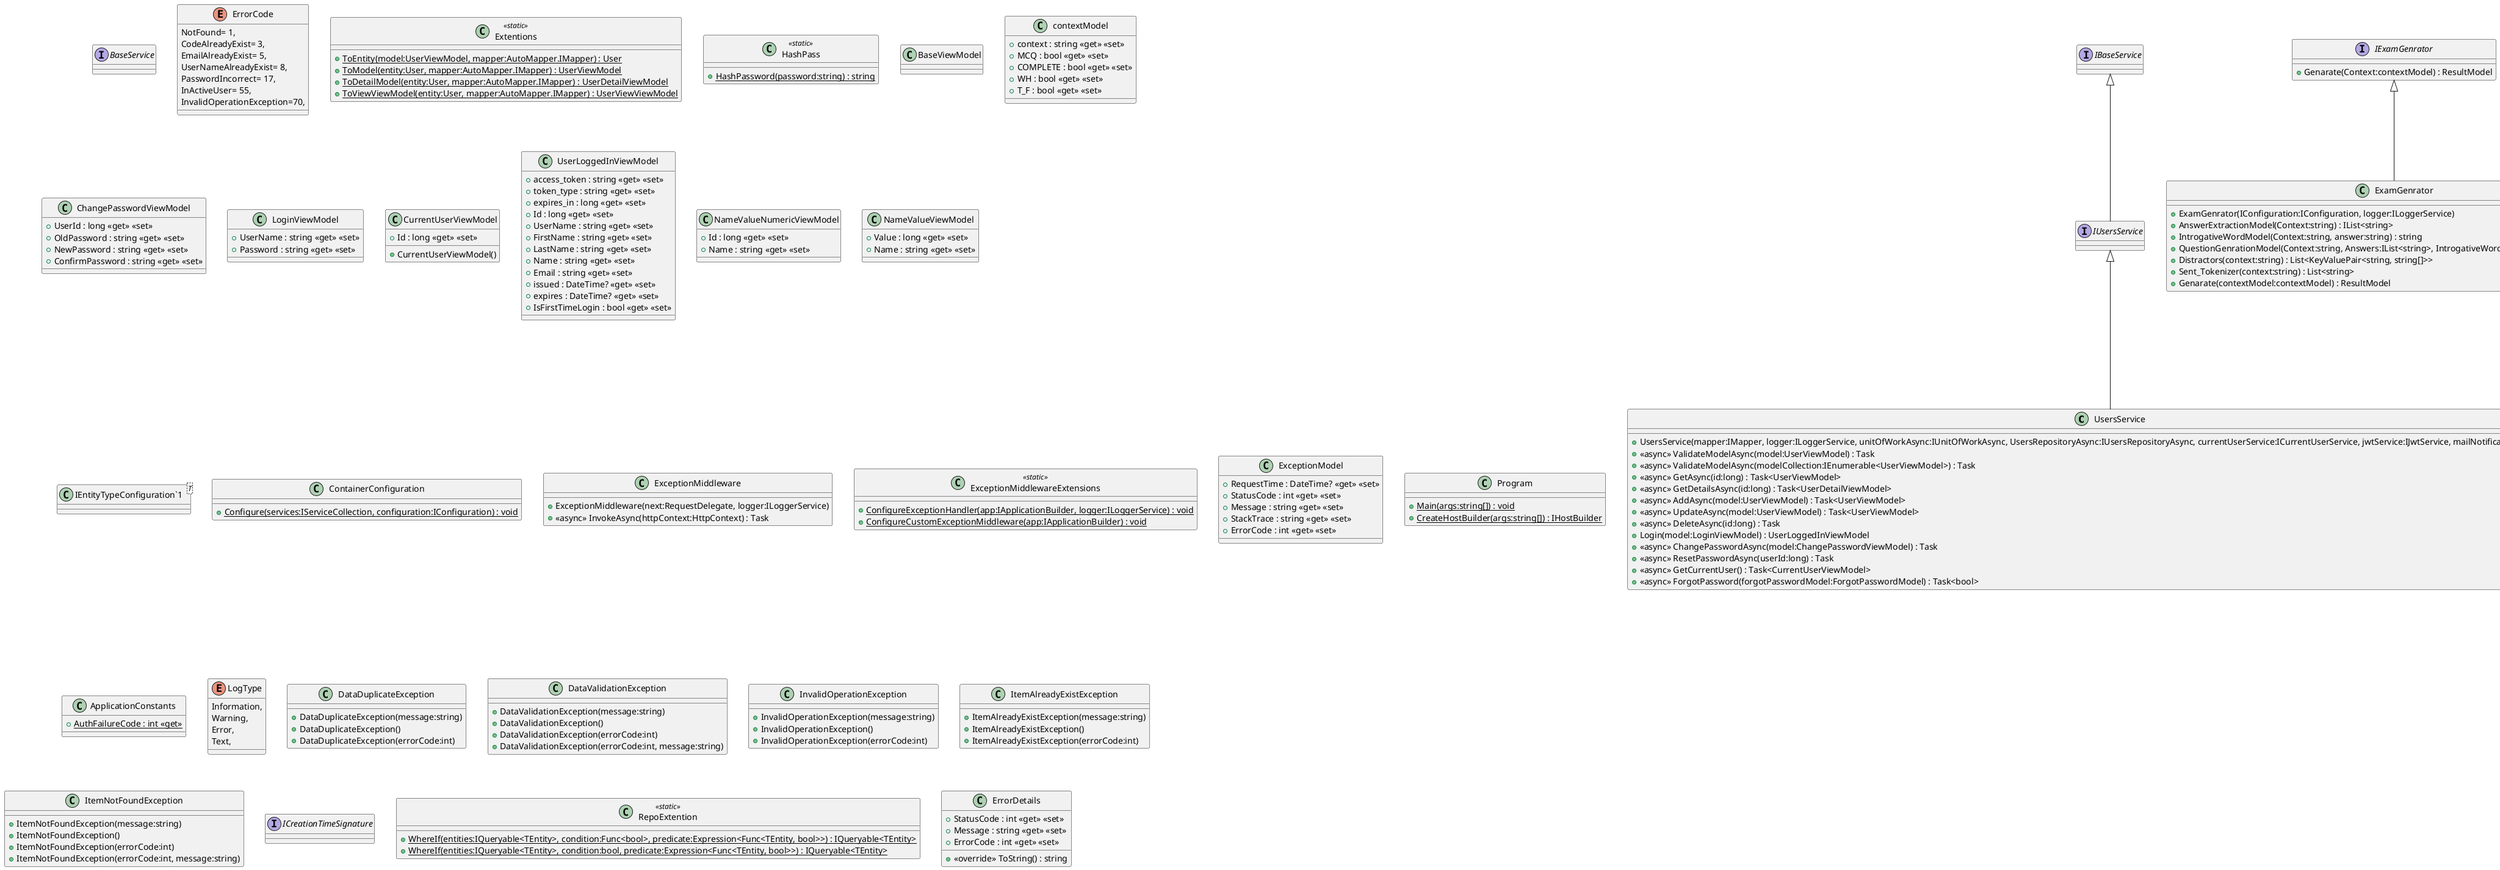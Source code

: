 @startuml

class UsersService {
    + UsersService(mapper:IMapper, logger:ILoggerService, unitOfWorkAsync:IUnitOfWorkAsync, UsersRepositoryAsync:IUsersRepositoryAsync, currentUserService:ICurrentUserService, jwtService:IJwtService, mailNotification:IMailNotification)
    + <<async>> ValidateModelAsync(model:UserViewModel) : Task
    + <<async>> ValidateModelAsync(modelCollection:IEnumerable<UserViewModel>) : Task
    + <<async>> GetAsync(id:long) : Task<UserViewModel>
    + <<async>> GetDetailsAsync(id:long) : Task<UserDetailViewModel>
    + <<async>> AddAsync(model:UserViewModel) : Task<UserViewModel>
    + <<async>> UpdateAsync(model:UserViewModel) : Task<UserViewModel>
    + <<async>> DeleteAsync(id:long) : Task
    + Login(model:LoginViewModel) : UserLoggedInViewModel
    + <<async>> ChangePasswordAsync(model:ChangePasswordViewModel) : Task
    + <<async>> ResetPasswordAsync(userId:long) : Task
    + <<async>> GetCurrentUser() : Task<CurrentUserViewModel>
    + <<async>> ForgotPassword(forgotPasswordModel:ForgotPasswordModel) : Task<bool>
}
IUsersService <|-- UsersService

class ExamGenrator {
    + ExamGenrator(IConfiguration:IConfiguration, logger:ILoggerService)
    + AnswerExtractionModel(Context:string) : IList<string>
    + IntrogativeWordModel(Context:string, answer:string) : string
    + QuestionGenrationModel(Context:string, Answers:IList<string>, IntrogativeWords:IList<string>) : IList<string>
    + Distractors(context:string) : List<KeyValuePair<string, string[]>>
    + Sent_Tokenizer(context:string) : List<string>
    + Genarate(contextModel:contextModel) : ResultModel
}
IExamGenrator <|-- ExamGenrator

interface BaseService {
}

class CurrentUserService {
    + CurrentUserService(httpContext:IHttpContextAccessor)
    + CurrentUserId : long? <<get>>
}
ICurrentUserService <|-- CurrentUserService

class JwtService {
    + <<const>> SecretKey : string = "JIOBLi6eVjBpvGtWBgJzjWd2QH0sOn5tI8rIFXSHKijXWEt/3J2jFYL79DQ1vKu+EtTYgYkwTluFRDdtF41yAQ=="
    + GenerateJWTToken(id:string, permissions:string, expire_in_Minutes:int) : string
    + GetPrincipal(token:string) : ClaimsPrincipal
    + GetPermissions(token:string) : List<int>
}
IJwtService <|-- JwtService

class LoggerService {
    + LoggerService(httpContext:IHttpContextAccessor)
    + Log(content:string, type:LogType, customFileName:string) : void
    + LogError(content:string) : void
    + LogError(ex:Exception) : void
    + LogInfo(content:string, customFileName:string) : void
    + LogText(content:string, customFileName:string) : void
    + LogWarning(content:string, customFileName:string) : void
}
ILoggerService <|-- LoggerService

class MailNotificationService {
    + MailNotificationService(config:IConfiguration)
    + <<async>> SendMail(to:string, cc:string, bcc:string, subject:string, body:string) : Task<bool>
    + <<async>> SendMail(to:List<string>, cc:List<string>, bcc:List<string>, subject:string, body:string) : Task<bool>
}
IMailNotification <|-- MailNotificationService

enum ErrorCode {
    NotFound= 1,
    CodeAlreadyExist= 3,
    EmailAlreadyExist= 5,
    UserNameAlreadyExist= 8,
    PasswordIncorrect= 17,
    InActiveUser= 55,
    InvalidOperationException=70,
}

class Extentions <<static>> {
    + {static} ToEntity(model:UserViewModel, mapper:AutoMapper.IMapper) : User
    + {static} ToModel(entity:User, mapper:AutoMapper.IMapper) : UserViewModel
    + {static} ToDetailModel(entity:User, mapper:AutoMapper.IMapper) : UserDetailViewModel
    + {static} ToViewViewModel(entity:User, mapper:AutoMapper.IMapper) : UserViewViewModel
}

class Profile {
    + Profile()
}
Profile --> "ApplicationBuilder" IApplicationBuilder

class ApplicationGlobalConfig <<static>> {
    + {static} EnableSeedOnMigration : bool <<get>> <<set>>
}
class Schema <<static>> {
    + {static} DefaultSchema : string <<get>>
    + {static} UserManagementSchema : string <<get>>
}
ApplicationGlobalConfig +-- Schema

interface IJwtService {
}

class HashPass <<static>> {
    + {static} HashPassword(password:string) : string
}

interface IUsersRepositoryAsync {
}
class "IBaseServiceRepositoryAsync`2"<T1,T2> {
}

interface "IBaseServiceRepository`2"<TEntity,TPrimeryKey> {
}
class "IBaseFrameworkRepository`2"<T1,T2> {
}
class "IEntityIdentity`1"<T> {
}
"IBaseFrameworkRepository`2" "<TEntity,TPrimeryKey>" <|-- "IBaseServiceRepository`2"

interface "IBaseServiceRepositoryAsync`2"<TEntity,TPrimeryKey> {
}
class "IBaseFrameworkRepositoryAsync`2"<T1,T2> {
}
class "IEntityIdentity`1"<T> {
}
"IBaseFrameworkRepositoryAsync`2" "<TEntity,TPrimeryKey>" <|-- "IBaseServiceRepositoryAsync`2"

interface IBaseService {
}

interface IExamGenrator {
    + Genarate(Context:contextModel) : ResultModel
}

interface IUsersService {
}
IBaseService <|-- IUsersService

class BaseViewModel {
}

class contextModel {
    + context : string <<get>> <<set>>
    + MCQ : bool <<get>> <<set>>
    + COMPLETE : bool <<get>> <<set>>
    + WH : bool <<get>> <<set>>
    + T_F : bool <<get>> <<set>>
}

class ResultModel {
}
class "IList`1"<T> {
}
ResultModel --> "QuestionsAnswers<KeyValuePair< string, string>>" "IList`1"

class ChangePasswordViewModel {
    + UserId : long <<get>> <<set>>
    + OldPassword : string <<get>> <<set>>
    + NewPassword : string <<get>> <<set>>
    + ConfirmPassword : string <<get>> <<set>>
}

class LoginViewModel {
    + UserName : string <<get>> <<set>>
    + Password : string <<get>> <<set>>
}

class CurrentUserViewModel {
    + CurrentUserViewModel()
    + Id : long <<get>> <<set>>
}

class UserDetailViewModel {
    + UserDetailViewModel()
    + Id : long <<get>> <<set>>
    + FirstModificationDate : DateTime? <<get>> <<set>>
    + LastModificationDate : DateTime? <<get>> <<set>>
    + CreatedByUserId : long? <<get>> <<set>>
    + FirstModifiedByUserId : long? <<get>> <<set>>
    + LastModifiedByUserId : long? <<get>> <<set>>
    + IsDeleted : bool <<get>> <<set>>
    + DeletionDate : DateTime? <<get>> <<set>>
    + DeletedByUserId : long? <<get>> <<set>>
    + MustDeletedPhysical : bool? <<get>> <<set>>
    + Email : string <<get>> <<set>>
}
class "Nullable`1"<T> {
}
UserDetailViewModel --> "CreationDate" DateTime
UserDetailViewModel --> "IsActive<System.Boolean>" "Nullable`1"


class UserLoggedInViewModel {
    + access_token : string <<get>> <<set>>
    + token_type : string <<get>> <<set>>
    + expires_in : long <<get>> <<set>>
    + Id : long <<get>> <<set>>
    + UserName : string <<get>> <<set>>
    + FirstName : string <<get>> <<set>>
    + LastName : string <<get>> <<set>>
    + Name : string <<get>> <<set>>
    + Email : string <<get>> <<set>>
    + issued : DateTime? <<get>> <<set>>
    + expires : DateTime? <<get>> <<set>>
    + IsFirstTimeLogin : bool <<get>> <<set>>
}

class UserViewModel {
    + UserViewModel()
    + Id : long <<get>> <<set>>
    + FirstModificationDate : DateTime? <<get>> <<set>>
    + LastModificationDate : DateTime? <<get>> <<set>>
    + CreatedByUserId : long? <<get>> <<set>>
    + FirstModifiedByUserId : long? <<get>> <<set>>
    + LastModifiedByUserId : long? <<get>> <<set>>
    + IsDeleted : bool <<get>> <<set>>
    + DeletionDate : DateTime? <<get>> <<set>>
    + DeletedByUserId : long? <<get>> <<set>>
    + MustDeletedPhysical : bool? <<get>> <<set>>
    + Email : string <<get>> <<set>>
}
class "Nullable`1"<T> {
}
UserViewModel --> "CreationDate" DateTime
UserViewModel --> "IsActive<System.Boolean>" "Nullable`1"

class UserViewViewModel {
    + UserViewViewModel()
    + Id : long <<get>> <<set>>
    + FirstModificationDate : DateTime? <<get>> <<set>>
    + LastModificationDate : DateTime? <<get>> <<set>>
    + CreatedByUserId : long? <<get>> <<set>>
    + FirstModifiedByUserId : long? <<get>> <<set>>
    + LastModifiedByUserId : long? <<get>> <<set>>
    + IsDeleted : bool <<get>> <<set>>
    + DeletionDate : DateTime? <<get>> <<set>>
    + DeletedByUserId : long? <<get>> <<set>>
    + MustDeletedPhysical : bool? <<get>> <<set>>
}
class "Nullable`1"<T> {
}
UserViewViewModel --> "CreationDate" DateTime
UserViewViewModel --> "IsActive<System.Boolean>" "Nullable`1"

class "GenericCollectionViewModel`1"<TViewModel> {
    + GenericCollectionViewModel()
    + GenericCollectionViewModel(collection:IList<TViewModel>, totalCount:long, pageIndex:int?, pageSize:int?)
    + TotalCount : long <<get>> <<set>>
    + PageIndex : int? <<get>> <<set>>
    + PageSize : int? <<get>> <<set>>
}
class "IList`1"<T> {
}
"GenericCollectionViewModel`1" --> "Collection<TViewModel>" "IList`1"

class NameValueNumericViewModel {
    + Id : long <<get>> <<set>>
    + Name : string <<get>> <<set>>
}
class NameValueViewModel {
    + Value : long <<get>> <<set>>
    + Name : string <<get>> <<set>>
}

class EGServiceContext {
    + EGServiceContext(options:DbContextOptions)
}
class "DbSet`1"<T> {
}
DbContext <|-- EGServiceContext
EGServiceContext --> "Users<User>" "DbSet`1"

class UserMap {
    + Configure(builder:EntityTypeBuilder<User>) : void
}
class "IEntityTypeConfiguration`1"<T> {
}
class "List`1"<T> {
}
UserMap --> "Users<User>" "List`1"

class "BaseServiceRepository`2"<TEntity,TPrimeryKey> {
    + BaseServiceRepository(context:EGServiceContext, currentUserService:ICurrentUserService)
}
class "BaseFrameworkRepository`2"<T1,T2> {
}
class "IBaseServiceRepository`2"<T1,T2> {
}
class "IEntityIdentity`1"<T> {
}
"BaseFrameworkRepository`2" "<TEntity,TPrimeryKey>" <|-- "BaseServiceRepository`2"
"IBaseServiceRepository`2" "<TEntity,TPrimeryKey>" <|-- "BaseServiceRepository`2"

class "BaseServiceRepositoryAsync`2"<TEntity,TPrimeryKey> {
    + BaseServiceRepositoryAsync(context:EGServiceContext, currentUserService:ICurrentUserService)
}
class "BaseFrameworkRepositoryAsync`2"<T1,T2> {
}
class "IBaseServiceRepositoryAsync`2"<T1,T2> {
}
class "IEntityIdentity`1"<T> {
}
"BaseFrameworkRepositoryAsync`2" "<TEntity,TPrimeryKey>" <|-- "BaseServiceRepositoryAsync`2"
"IBaseServiceRepositoryAsync`2" "<TEntity,TPrimeryKey>" <|-- "BaseServiceRepositoryAsync`2"

class UsersRepositoryAsync {
    + UsersRepositoryAsync(context:EGServiceContext, currentUserService:ICurrentUserService)
    + Login(userName:string) : User
}
class "BaseServiceRepositoryAsync`2"<T1,T2> {
}
IUsersRepositoryAsync <|-- UsersRepositoryAsync

class UnitOfWork {
    + UnitOfWork(context:EGServiceContext)
    + Commit() : int
}
IUnitOfWork <|-- UnitOfWork

class UnitOfWorkAsync {
    + UnitOfWorkAsync(context:EGServiceContext)
    + <<async>> CommitAsync() : Task<int>
}
IUnitOfWorkAsync <|-- UnitOfWorkAsync

class UserSeed {
}
class "List`1"<T> {
}
UserSeed --> "SeedList<User>" "List`1"

class ContainerConfiguration {
    + {static} Configure(services:IServiceCollection, configuration:IConfiguration) : void
}

class User {
    + User()
    + Id : long <<get>> <<set>>
    + FirstModificationDate : DateTime? <<get>> <<set>>
    + LastModificationDate : DateTime? <<get>> <<set>>
    + CreatedByUserId : long? <<get>> <<set>>
    + FirstModifiedByUserId : long? <<get>> <<set>>
    + LastModifiedByUserId : long? <<get>> <<set>>
    + IsDeleted : bool <<get>> <<set>>
    + DeletionDate : DateTime? <<get>> <<set>>
    + DeletedByUserId : long? <<get>> <<set>>
    + MustDeletedPhysical : bool? <<get>> <<set>>
    + Email : string <<get>> <<set>>
}
class "IEntityIdentity`1"<T> {
}
class "Nullable`1"<T> {
}
"IEntityIdentity`1" "<long>" <|-- User
IDateTimeSignature <|-- User
IDeletionSignature <|-- User
User --> "CreationDate" DateTime
User --> "IsActive<System.Boolean>" "Nullable`1"

class AuthFailureResult {
    + AuthFailureResult(reasonPhrase:string, response:HttpResponse)
    + ReasonPhrase : string <<get>>
    + ExecuteAsync(cancellationToken:CancellationToken) : Task<HttpResponse>
    + ExecuteResultAsync(context:ActionContext) : Task
}
IActionResult <|-- AuthFailureResult
AuthFailureResult --> "Request" HttpResponse

class JwtAuthentication {
    + JwtAuthentication()
    + OnActionExecuted(context:ActionExecutedContext) : void
    + OnActionExecuting(context:ActionExecutingContext) : void
    + Realm : string <<get>> <<set>>
    + AllowMultiple : bool <<get>>
    + AuthenticationSchemes : string <<get>> <<set>>
    + Policy : string <<get>> <<set>>
    + Roles : string <<get>> <<set>>
}
Attribute <|-- JwtAuthentication
IActionFilter <|-- JwtAuthentication

class UnauthorizedResult {
    + UnauthorizedResult(authHeaderValue:AuthenticationHeaderValue, innerResult:IActionResult)
    + ExecuteResultAsync(context:ActionContext) : Task
}
IActionResult <|-- UnauthorizedResult
UnauthorizedResult --> "AuthHeaderValue" AuthenticationHeaderValue
UnauthorizedResult --> "InnerResult" IActionResult

class BaseAPIController {
}
ControllerBase <|-- BaseAPIController

class UsersController {
    + UsersController(UsersService:IUsersService)
    + <<async>> GetAsync(id:long) : Task<UserViewModel>
    + <<async>> AddAsync(model:UserViewModel) : Task<UserViewModel>
    + <<async>> UpdateAsync(model:UserViewModel) : Task<UserViewModel>
    + <<async>> DeleteAsync(id:long) : Task
    + LoginInternal(model:LoginViewModel) : IActionResult
    + <<async>> ChangePasswordAsync(model:ChangePasswordViewModel) : Task<IActionResult>
    + <<async>> ResetPasswordAsync(userId:long) : Task<IActionResult>
    + <<async>> GetCurrentUser() : Task<CurrentUserViewModel>
    + <<async>> ForgotPassword(forgotPasswordModel:ForgotPasswordModel) : Task<bool>
    + <<async>> GetDetails(id:long) : Task<UserDetailViewModel>
}
ControllerBase <|-- UsersController

class ExamGenratorController {
    + ExamGenratorController(examGenrator:IExamGenrator)
    + Genarate(context:contextModel) : ResultModel
}
ControllerBase <|-- ExamGenratorController

class HttpResponseExceptionFilter {
    + HttpResponseExceptionFilter()
    + Order : int <<get>>
    + OnActionExecuting(context:ActionExecutingContext) : void
    + OnActionExecuted(context:ActionExecutedContext) : void
}
IActionFilter <|-- HttpResponseExceptionFilter
IOrderedFilter <|-- HttpResponseExceptionFilter

class ExceptionMiddleware {
    + ExceptionMiddleware(next:RequestDelegate, logger:ILoggerService)
    + <<async>> InvokeAsync(httpContext:HttpContext) : Task
}

class ExceptionMiddlewareExtensions <<static>> {
    + {static} ConfigureExceptionHandler(app:IApplicationBuilder, logger:ILoggerService) : void
    + {static} ConfigureCustomExceptionMiddleware(app:IApplicationBuilder) : void
}

class ExceptionModel {
    + RequestTime : DateTime? <<get>> <<set>>
    + StatusCode : int <<get>> <<set>>
    + Message : string <<get>> <<set>>
    + StackTrace : string <<get>> <<set>>
    + ErrorCode : int <<get>> <<set>>
}

class Program {
    + {static} Main(args:string[]) : void
    + {static} CreateHostBuilder(args:string[]) : IHostBuilder
}

class Startup {
    + Startup(configuration:IConfiguration)
    + ConfigureServices(services:IServiceCollection) : void
    + Configure(app:IApplicationBuilder, env:IWebHostEnvironment, logger:ILoggerService, backgroundJobClient:IBackgroundJobClient, recurringJobManager:IRecurringJobManager, serviceProvider:IServiceProvider) : void
}
Startup --> "Configuration" IConfiguration

class ApplicationConstants {
    + {static} AuthFailureCode : int <<get>>
}

enum LogType {
    Information,
    Warning,
    Error,
    Text,
}

class BaseException {
    + BaseException()
    + BaseException(message:string)
    + BaseException(message:string, innerException:Exception)
    + BaseException(errorCode:int)
    + BaseException(errorCode:int, message:string)
    + ErrorCode : int <<get>> <<set>>
}
ApplicationException <|-- BaseException

class DataDuplicateException {
    + DataDuplicateException(message:string)
    + DataDuplicateException()
    + DataDuplicateException(errorCode:int)
}

class DataValidationException {
    + DataValidationException(message:string)
    + DataValidationException()
    + DataValidationException(errorCode:int)
    + DataValidationException(errorCode:int, message:string)
}

class HttpResponseException {
    + Status : int <<get>> <<set>> = 500
    + Value : object <<get>> <<set>>
}
Exception <|-- HttpResponseException

class InvalidOperationException {
    + InvalidOperationException(message:string)
    + InvalidOperationException()
    + InvalidOperationException(errorCode:int)
}

class ItemAlreadyExistException {
    + ItemAlreadyExistException(message:string)
    + ItemAlreadyExistException()
    + ItemAlreadyExistException(errorCode:int)
}

class ItemNotFoundException {
    + ItemNotFoundException(message:string)
    + ItemNotFoundException()
    + ItemNotFoundException(errorCode:int)
    + ItemNotFoundException(errorCode:int, message:string)
}

interface ICreationTimeSignature {
}

interface IDeletionSignature {
    + IsDeleted : bool <<get>> <<set>>
    + DeletionDate : DateTime? <<get>> <<set>>
    + DeletedByUserId : long? <<get>> <<set>>
    + MustDeletedPhysical : bool? <<get>> <<set>>
}

interface IEntityCreatedUserSignature {
}

interface "IEntityIdentity`1"<TPrimeryKey> {
    + Id : TPrimeryKey <<get>> <<set>>
}

interface IEntityUserSignature {
}
IEntityCreatedUserSignature <|-- IEntityUserSignature

interface ICurrentUserService {
}

interface IMailNotification {
}

interface ILoggerService {
}

class Pagination {
    + PageIndex : int? <<get>> <<set>> = 0
    + PageSize : int? <<get>> <<set>> = 10
    + TotalCount : long? <<get>> <<set>>
    + GetTotalCount : bool <<get>> <<set>> = true
}

class RepoExtention <<static>> {
    + {static} WhereIf(entities:IQueryable<TEntity>, condition:Func<bool>, predicate:Expression<Func<TEntity, bool>>) : IQueryable<TEntity>
    + {static} WhereIf(entities:IQueryable<TEntity>, condition:bool, predicate:Expression<Func<TEntity, bool>>) : IQueryable<TEntity>
}

class RepositoryRequest {
    + RepositoryRequest(repositoryRequest:RepositoryRequest)
    + RepositoryRequest()
    + Sorting : string <<get>> <<set>>
}
class "IList`1"<T> {
}
class "Nullable`1"<T> {
}
RepositoryRequest --> "Pagination" Pagination
RepositoryRequest --> "IncludedNavigationsList<string>" "IList`1"
RepositoryRequest --> "Order<Order>" "Nullable`1"

class "RepositoryRequestConditionFilter`2"<TEntity,TKey> {
    + RepositoryRequestConditionFilter(repositoryRequest:RepositoryRequest)
    + RepositoryRequestConditionFilter()
}
class "Expression`1"<T> {
}
RepositoryRequest <|-- "RepositoryRequestConditionFilter`2"
"RepositoryRequestConditionFilter`2" --> "Query<Func<TEntity, bool>>" "Expression`1"

interface "IBaseFrameworkRepository`2"<TEntity,TPrimeryKey> {
}
class "IEntityIdentity`1"<T> {
}

interface "IBaseFrameworkRepositoryAsync`2"<TEntity,TPrimeryKey> {
}
class "IEntityIdentity`1"<T> {
}
IAsyncDisposable <|-- "IBaseFrameworkRepositoryAsync`2"

interface IUnitOfWork {
}

interface IUnitOfWorkAsync {
}

class ErrorDetails {
    + <<override>> ToString() : string
    + StatusCode : int <<get>> <<set>>
    + Message : string <<get>> <<set>>
    + ErrorCode : int <<get>> <<set>>
}

class "GenericResult`1"<TCollection> {
    + Collection : TCollection <<get>> <<set>>
}
"GenericResult`1" --> "Pagination" Pagination

class "BaseFrameworkRepository`2"<TEntity,TPrimeryKey> {
    + BaseFrameworkRepository(context:DbContext, currentUserService:ICurrentUserService)
    + Dispose() : void
    + <<virtual>> GetCount() : long
    + <<virtual>> GetCount(predicate:Expression<Func<TEntity, bool>>) : long
    + SetIncludedNavigationsList(source:IQueryable<TEntity>, list:IEnumerable<string>) : IQueryable<TEntity>
    + SetSortOrder(source:IQueryable<TEntity>, sortOrder:string) : IQueryable<TEntity>
    + SetPaginationCount(source:IQueryable<TEntity>, pagination:Pagination) : Pagination
    + SetPagination(source:IQueryable<TEntity>, pagination:Pagination) : IQueryable<TEntity>
    + <<virtual>> Get(conditionFilter:RepositoryRequestConditionFilter<TEntity, TPrimeryKey>) : IQueryable<TEntity>
    + <<virtual>> Get(repositoryRequest:RepositoryRequest) : IQueryable<TEntity>
    + <<virtual>> FirstOrDefault(predicate:Expression<Func<TEntity, bool>>, includedNavigationsList:string[]) : TEntity
    + <<virtual>> Get(id:TPrimeryKey) : TEntity
    + <<virtual>> Add(entityCollection:IEnumerable<TEntity>) : IList<TEntity>
    + <<virtual>> Add(entity:TEntity) : TEntity
    + <<virtual>> Update(entityCollection:IEnumerable<TEntity>) : IQueryable<TEntity>
    + <<virtual>> Update(entity:TEntity) : TEntity
    + <<virtual>> Delete(id:TPrimeryKey) : void
    + <<virtual>> Delete(idCollection:IEnumerable<TPrimeryKey>) : void
    + <<virtual>> Delete(entity:TEntity) : void
    + <<virtual>> Delete(entityCollection:IEnumerable<TEntity>) : void
}
class "IBaseFrameworkRepository`2"<T1,T2> {
}
class "IEntityIdentity`1"<T> {
}
IDisposable <|-- "BaseFrameworkRepository`2"
"IBaseFrameworkRepository`2" "<TEntity,TPrimeryKey>" <|-- "BaseFrameworkRepository`2"

class "BaseFrameworkRepositoryAsync`2"<TEntity,TPrimeryKey> {
    + BaseFrameworkRepositoryAsync(context:DbContext, currentUserService:ICurrentUserService)
    + Dispose() : void
    + DisposeAsync() : ValueTask
    + <<virtual>> <<async>> GetCountAsync() : Task<long>
    + <<virtual>> <<async>> GetCountAsync(predicate:Expression<Func<TEntity, bool>>) : Task<long>
    + <<async>> SetIncludedNavigationsListAsync(source:IQueryable<TEntity>, list:IEnumerable<string>) : Task<IQueryable<TEntity>>
    + <<async>> SetSortOrderAsync(source:IQueryable<TEntity>, sortOrder:string) : Task<IQueryable<TEntity>>
    + <<async>> SetPaginationCountAsync(source:IQueryable<TEntity>, pagination:Pagination) : Task<Pagination>
    + <<async>> SetPaginationAsync(source:IQueryable<TEntity>, pagination:Pagination) : Task<IQueryable<TEntity>>
    + <<virtual>> <<async>> GetAsync(conditionFilter:RepositoryRequestConditionFilter<TEntity, TPrimeryKey>) : Task<IQueryable<TEntity>>
    + <<virtual>> <<async>> GetAsync(repositoryRequest:RepositoryRequest) : Task<IQueryable<TEntity>>
    + <<virtual>> <<async>> FirstOrDefaultAsync(predicate:Expression<Func<TEntity, bool>>, includedNavigationsList:string[]) : Task<TEntity>
    + <<virtual>> <<async>> GetAsync(id:TPrimeryKey) : Task<TEntity>
    + <<virtual>> <<async>> AddAsync(entityCollection:IEnumerable<TEntity>) : Task<IList<TEntity>>
    + <<virtual>> <<async>> AddAsync(entity:TEntity) : Task<TEntity>
    + <<virtual>> <<async>> UpdateAsync(entityCollection:IEnumerable<TEntity>) : Task<IQueryable<TEntity>>
    + <<virtual>> <<async>> UpdateAsync(entity:TEntity) : Task<TEntity>
    + <<virtual>> <<async>> DeleteAsync(id:TPrimeryKey) : Task
    + <<virtual>> <<async>> DeleteAsync(idCollection:IEnumerable<TPrimeryKey>) : Task
    + <<virtual>> <<async>> DeleteAsync(entity:TEntity) : Task
    + <<virtual>> <<async>> DeleteAsync(entityCollection:IEnumerable<TEntity>) : Task
    + <<async>> GetAsync(predicate:Expression<Func<TEntity, bool>>, includedNavigationsList:string[]) : Task<IList<TEntity>>
}
class "IBaseFrameworkRepositoryAsync`2"<T1,T2> {
}
class "IEntityIdentity`1"<T> {
}
IDisposable <|-- "BaseFrameworkRepositoryAsync`2"
IAsyncDisposable <|-- "BaseFrameworkRepositoryAsync`2"
"IBaseFrameworkRepositoryAsync`2" "<TEntity,TPrimeryKey>" <|-- "BaseFrameworkRepositoryAsync`2"

@enduml


